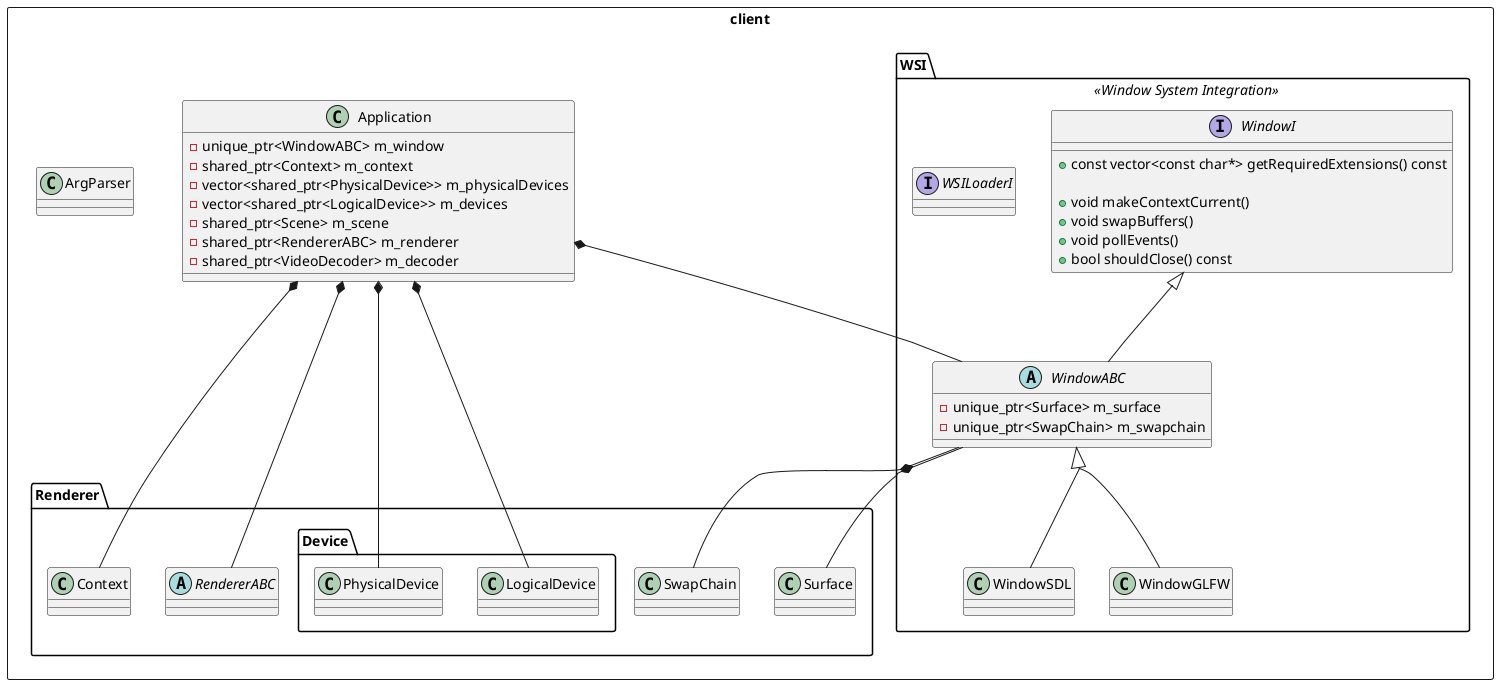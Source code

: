 @startuml Client
skinparam groupInheritance 2

package client << Rectangle >>
{
    package WSI << Window System Integration >>
    {
        interface WindowI
        {
            + const vector<const char*> getRequiredExtensions() const

            + void makeContextCurrent()
            + void swapBuffers()
            + void pollEvents()
            + bool shouldClose() const
        }
        abstract WindowABC
        {
            - unique_ptr<Surface> m_surface
            - unique_ptr<SwapChain> m_swapchain
        }
        WindowI <|-- WindowABC

        class WindowSDL
        WindowABC <|-- WindowSDL
        class WindowGLFW
        WindowABC <|-- WindowGLFW

        interface WSILoaderI
    }
    WindowABC *-- Renderer.SwapChain
    WindowABC *-- Renderer.Surface

    class Application
    {
        - unique_ptr<WindowABC> m_window
        - shared_ptr<Context> m_context
        - vector<shared_ptr<PhysicalDevice>> m_physicalDevices
        - vector<shared_ptr<LogicalDevice>> m_devices
        - shared_ptr<Scene> m_scene
        - shared_ptr<RendererABC> m_renderer
        - shared_ptr<VideoDecoder> m_decoder
    }
    Application *-- WindowABC
    class ArgParser
    Application *-- Renderer.Context
    Application *-- Renderer.Device.PhysicalDevice
    Application *-- Renderer.Device.LogicalDevice
    abstract Renderer.RendererABC
    Application *-- Renderer.RendererABC
}

@enduml
